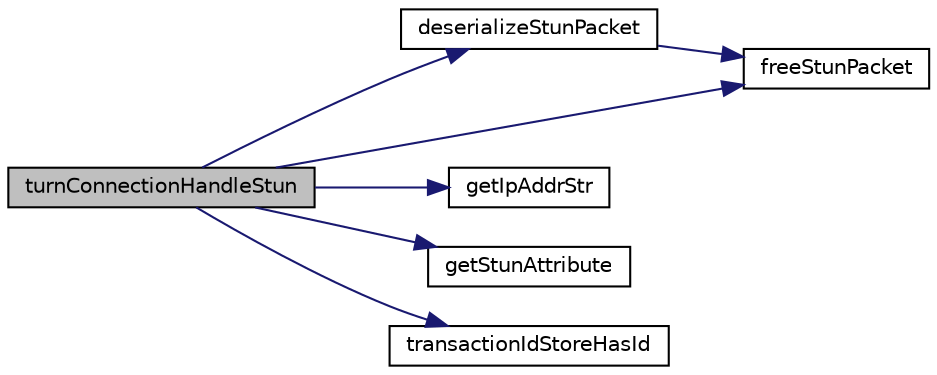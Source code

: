 digraph "turnConnectionHandleStun"
{
 // LATEX_PDF_SIZE
  edge [fontname="Helvetica",fontsize="10",labelfontname="Helvetica",labelfontsize="10"];
  node [fontname="Helvetica",fontsize="10",shape=record];
  rankdir="LR";
  Node1 [label="turnConnectionHandleStun",height=0.2,width=0.4,color="black", fillcolor="grey75", style="filled", fontcolor="black",tooltip=" "];
  Node1 -> Node2 [color="midnightblue",fontsize="10",style="solid",fontname="Helvetica"];
  Node2 [label="deserializeStunPacket",height=0.2,width=0.4,color="black", fillcolor="white", style="filled",URL="$Stun_8c.html#aea002b19e4dcaad8468f85eefbcf310d",tooltip=" "];
  Node2 -> Node3 [color="midnightblue",fontsize="10",style="solid",fontname="Helvetica"];
  Node3 [label="freeStunPacket",height=0.2,width=0.4,color="black", fillcolor="white", style="filled",URL="$Stun_8c.html#a2ac5f96729bf2bfce45f59c72db4ff43",tooltip=" "];
  Node1 -> Node3 [color="midnightblue",fontsize="10",style="solid",fontname="Helvetica"];
  Node1 -> Node4 [color="midnightblue",fontsize="10",style="solid",fontname="Helvetica"];
  Node4 [label="getIpAddrStr",height=0.2,width=0.4,color="black", fillcolor="white", style="filled",URL="$Network_8c.html#afaa547109e09c5a34437553b7258e818",tooltip=" "];
  Node1 -> Node5 [color="midnightblue",fontsize="10",style="solid",fontname="Helvetica"];
  Node5 [label="getStunAttribute",height=0.2,width=0.4,color="black", fillcolor="white", style="filled",URL="$Stun_8c.html#a248e137a0c4fac05726e2182c0c1f383",tooltip=" "];
  Node1 -> Node6 [color="midnightblue",fontsize="10",style="solid",fontname="Helvetica"];
  Node6 [label="transactionIdStoreHasId",height=0.2,width=0.4,color="black", fillcolor="white", style="filled",URL="$IceUtils_8c.html#abb8ab652b8a4365be3e3c915fde310f5",tooltip=" "];
}

